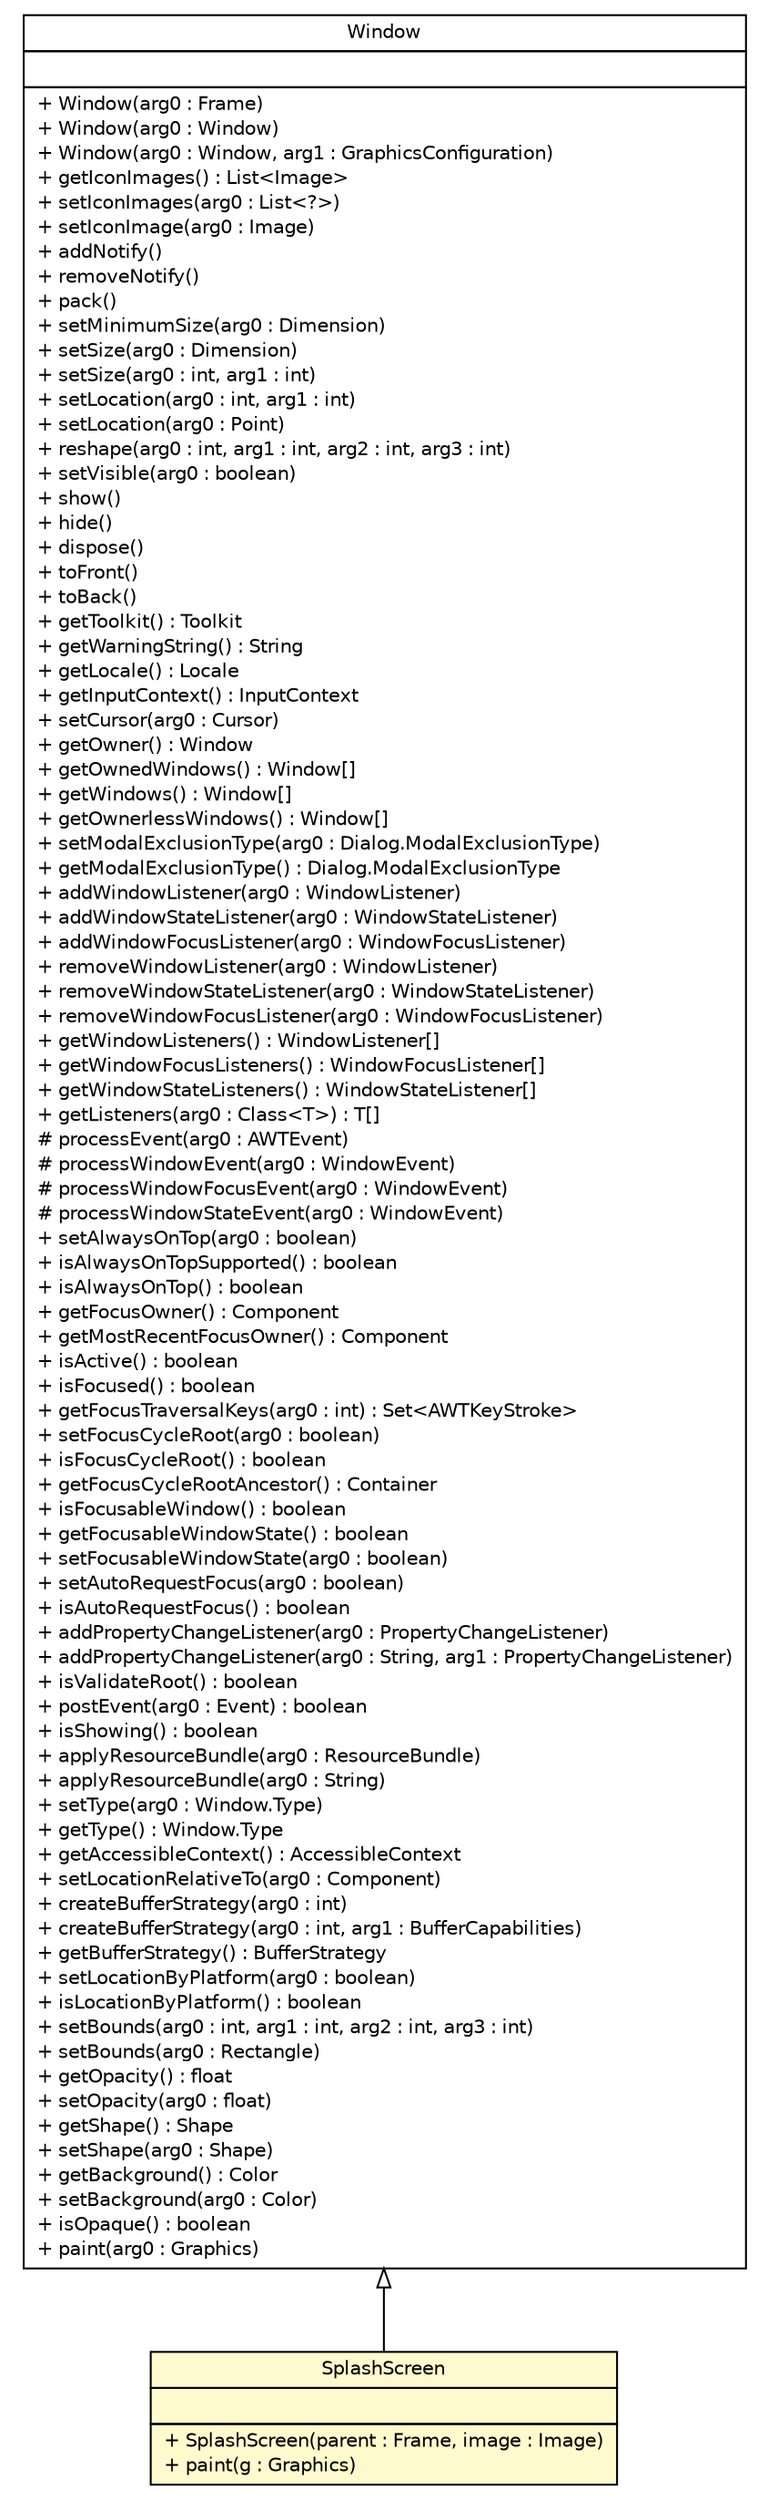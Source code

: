 #!/usr/local/bin/dot
#
# Class diagram 
# Generated by UMLGraph version R5_6 (http://www.umlgraph.org/)
#

digraph G {
	edge [fontname="Helvetica",fontsize=10,labelfontname="Helvetica",labelfontsize=10];
	node [fontname="Helvetica",fontsize=10,shape=plaintext];
	nodesep=0.25;
	ranksep=0.5;
	// sorcer.ssb.tools.plugin.browser.SplashScreen
	c341371 [label=<<table title="sorcer.ssb.tools.plugin.browser.SplashScreen" border="0" cellborder="1" cellspacing="0" cellpadding="2" port="p" bgcolor="lemonChiffon" href="./SplashScreen.html">
		<tr><td><table border="0" cellspacing="0" cellpadding="1">
<tr><td align="center" balign="center"> SplashScreen </td></tr>
		</table></td></tr>
		<tr><td><table border="0" cellspacing="0" cellpadding="1">
<tr><td align="left" balign="left">  </td></tr>
		</table></td></tr>
		<tr><td><table border="0" cellspacing="0" cellpadding="1">
<tr><td align="left" balign="left"> + SplashScreen(parent : Frame, image : Image) </td></tr>
<tr><td align="left" balign="left"> + paint(g : Graphics) </td></tr>
		</table></td></tr>
		</table>>, URL="./SplashScreen.html", fontname="Helvetica", fontcolor="black", fontsize=10.0];
	//sorcer.ssb.tools.plugin.browser.SplashScreen extends java.awt.Window
	c341403:p -> c341371:p [dir=back,arrowtail=empty];
	// java.awt.Window
	c341403 [label=<<table title="java.awt.Window" border="0" cellborder="1" cellspacing="0" cellpadding="2" port="p" href="http://docs.oracle.com/javase/7/docs/api/java/awt/Window.html">
		<tr><td><table border="0" cellspacing="0" cellpadding="1">
<tr><td align="center" balign="center"> Window </td></tr>
		</table></td></tr>
		<tr><td><table border="0" cellspacing="0" cellpadding="1">
<tr><td align="left" balign="left">  </td></tr>
		</table></td></tr>
		<tr><td><table border="0" cellspacing="0" cellpadding="1">
<tr><td align="left" balign="left"> + Window(arg0 : Frame) </td></tr>
<tr><td align="left" balign="left"> + Window(arg0 : Window) </td></tr>
<tr><td align="left" balign="left"> + Window(arg0 : Window, arg1 : GraphicsConfiguration) </td></tr>
<tr><td align="left" balign="left"> + getIconImages() : List&lt;Image&gt; </td></tr>
<tr><td align="left" balign="left"> + setIconImages(arg0 : List&lt;?&gt;) </td></tr>
<tr><td align="left" balign="left"> + setIconImage(arg0 : Image) </td></tr>
<tr><td align="left" balign="left"> + addNotify() </td></tr>
<tr><td align="left" balign="left"> + removeNotify() </td></tr>
<tr><td align="left" balign="left"> + pack() </td></tr>
<tr><td align="left" balign="left"> + setMinimumSize(arg0 : Dimension) </td></tr>
<tr><td align="left" balign="left"> + setSize(arg0 : Dimension) </td></tr>
<tr><td align="left" balign="left"> + setSize(arg0 : int, arg1 : int) </td></tr>
<tr><td align="left" balign="left"> + setLocation(arg0 : int, arg1 : int) </td></tr>
<tr><td align="left" balign="left"> + setLocation(arg0 : Point) </td></tr>
<tr><td align="left" balign="left"> + reshape(arg0 : int, arg1 : int, arg2 : int, arg3 : int) </td></tr>
<tr><td align="left" balign="left"> + setVisible(arg0 : boolean) </td></tr>
<tr><td align="left" balign="left"> + show() </td></tr>
<tr><td align="left" balign="left"> + hide() </td></tr>
<tr><td align="left" balign="left"> + dispose() </td></tr>
<tr><td align="left" balign="left"> + toFront() </td></tr>
<tr><td align="left" balign="left"> + toBack() </td></tr>
<tr><td align="left" balign="left"> + getToolkit() : Toolkit </td></tr>
<tr><td align="left" balign="left"> + getWarningString() : String </td></tr>
<tr><td align="left" balign="left"> + getLocale() : Locale </td></tr>
<tr><td align="left" balign="left"> + getInputContext() : InputContext </td></tr>
<tr><td align="left" balign="left"> + setCursor(arg0 : Cursor) </td></tr>
<tr><td align="left" balign="left"> + getOwner() : Window </td></tr>
<tr><td align="left" balign="left"> + getOwnedWindows() : Window[] </td></tr>
<tr><td align="left" balign="left"> + getWindows() : Window[] </td></tr>
<tr><td align="left" balign="left"> + getOwnerlessWindows() : Window[] </td></tr>
<tr><td align="left" balign="left"> + setModalExclusionType(arg0 : Dialog.ModalExclusionType) </td></tr>
<tr><td align="left" balign="left"> + getModalExclusionType() : Dialog.ModalExclusionType </td></tr>
<tr><td align="left" balign="left"> + addWindowListener(arg0 : WindowListener) </td></tr>
<tr><td align="left" balign="left"> + addWindowStateListener(arg0 : WindowStateListener) </td></tr>
<tr><td align="left" balign="left"> + addWindowFocusListener(arg0 : WindowFocusListener) </td></tr>
<tr><td align="left" balign="left"> + removeWindowListener(arg0 : WindowListener) </td></tr>
<tr><td align="left" balign="left"> + removeWindowStateListener(arg0 : WindowStateListener) </td></tr>
<tr><td align="left" balign="left"> + removeWindowFocusListener(arg0 : WindowFocusListener) </td></tr>
<tr><td align="left" balign="left"> + getWindowListeners() : WindowListener[] </td></tr>
<tr><td align="left" balign="left"> + getWindowFocusListeners() : WindowFocusListener[] </td></tr>
<tr><td align="left" balign="left"> + getWindowStateListeners() : WindowStateListener[] </td></tr>
<tr><td align="left" balign="left"> + getListeners(arg0 : Class&lt;T&gt;) : T[] </td></tr>
<tr><td align="left" balign="left"> # processEvent(arg0 : AWTEvent) </td></tr>
<tr><td align="left" balign="left"> # processWindowEvent(arg0 : WindowEvent) </td></tr>
<tr><td align="left" balign="left"> # processWindowFocusEvent(arg0 : WindowEvent) </td></tr>
<tr><td align="left" balign="left"> # processWindowStateEvent(arg0 : WindowEvent) </td></tr>
<tr><td align="left" balign="left"> + setAlwaysOnTop(arg0 : boolean) </td></tr>
<tr><td align="left" balign="left"> + isAlwaysOnTopSupported() : boolean </td></tr>
<tr><td align="left" balign="left"> + isAlwaysOnTop() : boolean </td></tr>
<tr><td align="left" balign="left"> + getFocusOwner() : Component </td></tr>
<tr><td align="left" balign="left"> + getMostRecentFocusOwner() : Component </td></tr>
<tr><td align="left" balign="left"> + isActive() : boolean </td></tr>
<tr><td align="left" balign="left"> + isFocused() : boolean </td></tr>
<tr><td align="left" balign="left"> + getFocusTraversalKeys(arg0 : int) : Set&lt;AWTKeyStroke&gt; </td></tr>
<tr><td align="left" balign="left"> + setFocusCycleRoot(arg0 : boolean) </td></tr>
<tr><td align="left" balign="left"> + isFocusCycleRoot() : boolean </td></tr>
<tr><td align="left" balign="left"> + getFocusCycleRootAncestor() : Container </td></tr>
<tr><td align="left" balign="left"> + isFocusableWindow() : boolean </td></tr>
<tr><td align="left" balign="left"> + getFocusableWindowState() : boolean </td></tr>
<tr><td align="left" balign="left"> + setFocusableWindowState(arg0 : boolean) </td></tr>
<tr><td align="left" balign="left"> + setAutoRequestFocus(arg0 : boolean) </td></tr>
<tr><td align="left" balign="left"> + isAutoRequestFocus() : boolean </td></tr>
<tr><td align="left" balign="left"> + addPropertyChangeListener(arg0 : PropertyChangeListener) </td></tr>
<tr><td align="left" balign="left"> + addPropertyChangeListener(arg0 : String, arg1 : PropertyChangeListener) </td></tr>
<tr><td align="left" balign="left"> + isValidateRoot() : boolean </td></tr>
<tr><td align="left" balign="left"> + postEvent(arg0 : Event) : boolean </td></tr>
<tr><td align="left" balign="left"> + isShowing() : boolean </td></tr>
<tr><td align="left" balign="left"> + applyResourceBundle(arg0 : ResourceBundle) </td></tr>
<tr><td align="left" balign="left"> + applyResourceBundle(arg0 : String) </td></tr>
<tr><td align="left" balign="left"> + setType(arg0 : Window.Type) </td></tr>
<tr><td align="left" balign="left"> + getType() : Window.Type </td></tr>
<tr><td align="left" balign="left"> + getAccessibleContext() : AccessibleContext </td></tr>
<tr><td align="left" balign="left"> + setLocationRelativeTo(arg0 : Component) </td></tr>
<tr><td align="left" balign="left"> + createBufferStrategy(arg0 : int) </td></tr>
<tr><td align="left" balign="left"> + createBufferStrategy(arg0 : int, arg1 : BufferCapabilities) </td></tr>
<tr><td align="left" balign="left"> + getBufferStrategy() : BufferStrategy </td></tr>
<tr><td align="left" balign="left"> + setLocationByPlatform(arg0 : boolean) </td></tr>
<tr><td align="left" balign="left"> + isLocationByPlatform() : boolean </td></tr>
<tr><td align="left" balign="left"> + setBounds(arg0 : int, arg1 : int, arg2 : int, arg3 : int) </td></tr>
<tr><td align="left" balign="left"> + setBounds(arg0 : Rectangle) </td></tr>
<tr><td align="left" balign="left"> + getOpacity() : float </td></tr>
<tr><td align="left" balign="left"> + setOpacity(arg0 : float) </td></tr>
<tr><td align="left" balign="left"> + getShape() : Shape </td></tr>
<tr><td align="left" balign="left"> + setShape(arg0 : Shape) </td></tr>
<tr><td align="left" balign="left"> + getBackground() : Color </td></tr>
<tr><td align="left" balign="left"> + setBackground(arg0 : Color) </td></tr>
<tr><td align="left" balign="left"> + isOpaque() : boolean </td></tr>
<tr><td align="left" balign="left"> + paint(arg0 : Graphics) </td></tr>
		</table></td></tr>
		</table>>, URL="http://docs.oracle.com/javase/7/docs/api/java/awt/Window.html", fontname="Helvetica", fontcolor="black", fontsize=10.0];
}


